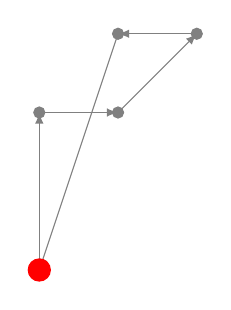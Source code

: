 \draw [gray, -latex] (0, 0) -- (0, 2);
\filldraw [gray] (0, 0) circle (2pt);
\draw [gray, -latex] (0, 2) --(1, 2);
\filldraw [gray] (0, 2) circle (2pt);
\draw [gray, -latex] (1, 2) --(2, 3);
\filldraw [gray] (1, 2) circle (2pt);
\draw [gray, -latex] (2, 3) --(1, 3);
\filldraw [gray] (2, 3) circle (2pt);
\draw [gray, -latex] (1, 3) --(0, 0);
\filldraw (1, 3) [gray] circle (2pt);
\filldraw [red] (0, 0) circle (4pt);
